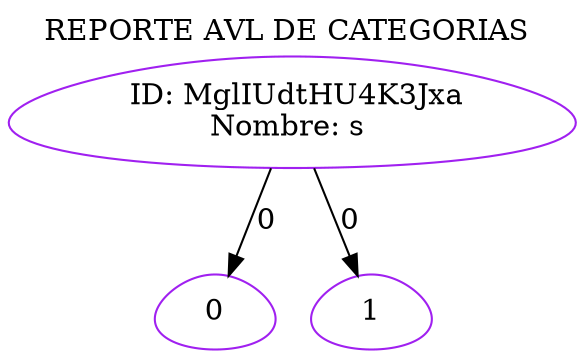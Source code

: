 digraph D { 
 node [shape = egg, color = purple];
labelloc = "t;"label = "REPORTE AVL DE CATEGORIAS ";
"MglIUdtHU4K3Jxa" [label =" ID: MglIUdtHU4K3Jxa\nNombre: s " ]
 "MglIUdtHU4K3Jxa" -> 0 [label = 0] 
"MglIUdtHU4K3Jxa" [label =" ID: MglIUdtHU4K3Jxa\nNombre: s " ] 
"MglIUdtHU4K3Jxa" -> 1 [label = 0]
}